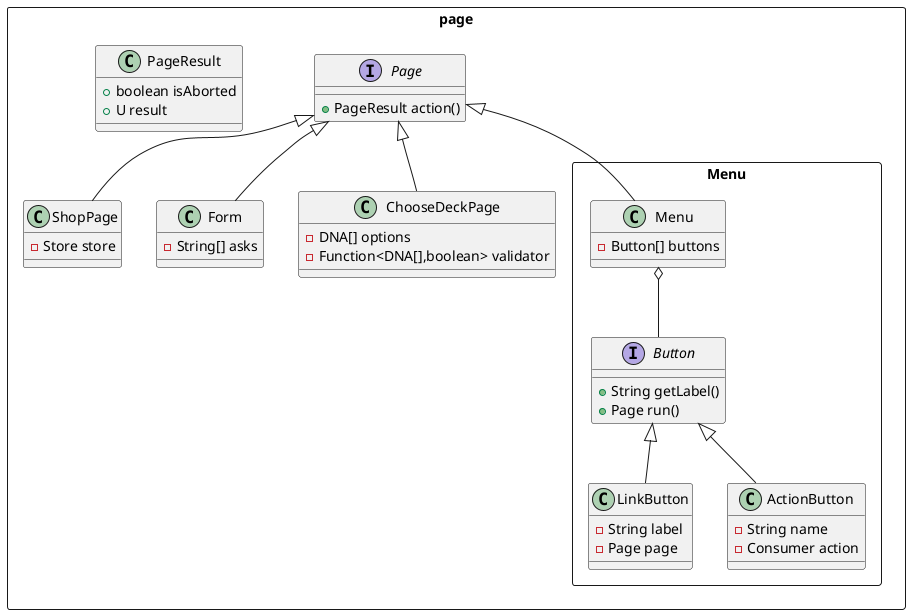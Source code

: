 @startuml

package page <<Rectangle>> {

  class ShopPage {
    -Store store
  }
  Page <|-- ShopPage

  Class PageResult {
    +boolean isAborted
    +U result
  }

  Interface Page {
    +PageResult action()
  }

  class Form {
    -String[] asks
  }
  Page <|-- Form

  class ChooseDeckPage {
    -DNA[] options
    -Function<DNA[],boolean> validator
  }
  Page <|-- ChooseDeckPage


  package Menu <<Rectangle>> {

    class Menu {
      -Button[] buttons
    }
    Page <|-- Menu

    interface Button {
      +String getLabel()
      +Page run()
    }
    Menu o-- Button

    class LinkButton {
      -String label
      -Page page
    }
    Button <|-- LinkButton

    class ActionButton {
      -String name
      -Consumer action
    }
    Button <|-- ActionButton
  }
}

@enduml